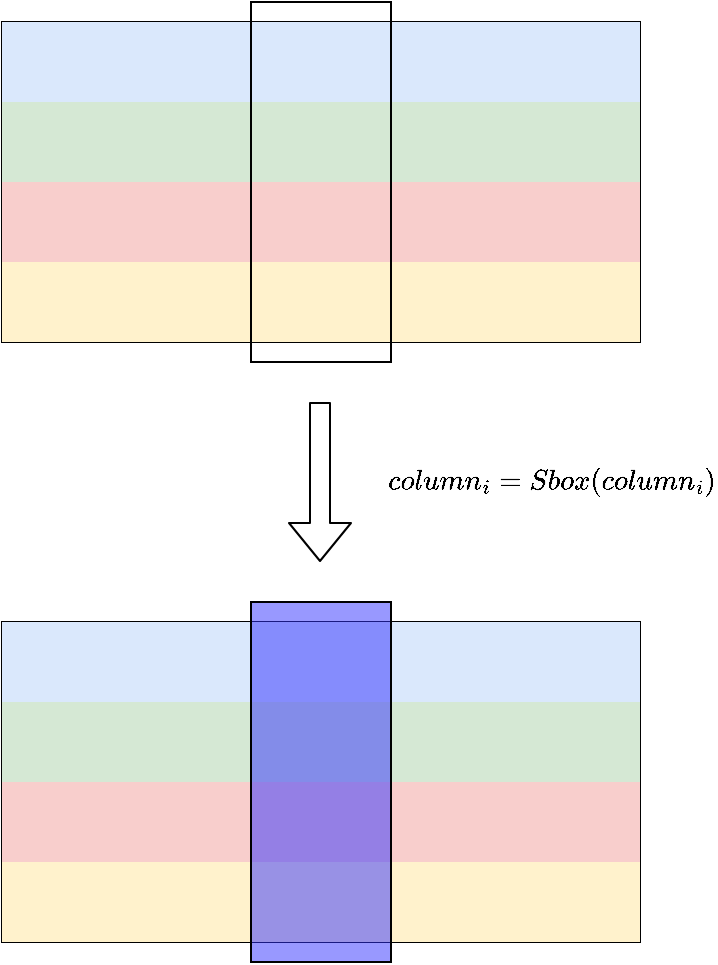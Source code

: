 <mxfile version="13.9.6" type="github"><diagram id="hZDSW_HOKCULCPWgvv6r" name="Page-1"><mxGraphModel dx="1354" dy="783" grid="1" gridSize="10" guides="1" tooltips="1" connect="1" arrows="1" fold="1" page="1" pageScale="1" pageWidth="850" pageHeight="1400" math="1" shadow="0"><root><mxCell id="0"/><mxCell id="1" parent="0"/><mxCell id="525DgajzJBLlcjMBCuLn-1" value="" style="shape=table;html=1;whiteSpace=wrap;startSize=0;container=1;collapsible=0;childLayout=tableLayout;" parent="1" vertex="1"><mxGeometry x="240" y="180" width="319" height="160" as="geometry"/></mxCell><mxCell id="525DgajzJBLlcjMBCuLn-38" style="shape=partialRectangle;html=1;whiteSpace=wrap;collapsible=0;dropTarget=0;pointerEvents=0;fillColor=none;top=0;left=0;bottom=0;right=0;points=[[0,0.5],[1,0.5]];portConstraint=eastwest;" parent="525DgajzJBLlcjMBCuLn-1" vertex="1"><mxGeometry width="319" height="40" as="geometry"/></mxCell><mxCell id="525DgajzJBLlcjMBCuLn-66" style="shape=partialRectangle;html=1;whiteSpace=wrap;connectable=0;fillColor=#dae8fc;top=0;left=0;bottom=0;right=0;overflow=hidden;strokeColor=#6c8ebf;" parent="525DgajzJBLlcjMBCuLn-38" vertex="1"><mxGeometry width="46" height="40" as="geometry"/></mxCell><mxCell id="525DgajzJBLlcjMBCuLn-62" style="shape=partialRectangle;html=1;whiteSpace=wrap;connectable=0;fillColor=#dae8fc;top=0;left=0;bottom=0;right=0;overflow=hidden;strokeColor=#6c8ebf;" parent="525DgajzJBLlcjMBCuLn-38" vertex="1"><mxGeometry x="46" width="45" height="40" as="geometry"/></mxCell><mxCell id="525DgajzJBLlcjMBCuLn-58" style="shape=partialRectangle;html=1;whiteSpace=wrap;connectable=0;fillColor=#dae8fc;top=0;left=0;bottom=0;right=0;overflow=hidden;strokeColor=#6c8ebf;" parent="525DgajzJBLlcjMBCuLn-38" vertex="1"><mxGeometry x="91" width="46" height="40" as="geometry"/></mxCell><mxCell id="525DgajzJBLlcjMBCuLn-54" style="shape=partialRectangle;html=1;whiteSpace=wrap;connectable=0;fillColor=#dae8fc;top=0;left=0;bottom=0;right=0;overflow=hidden;strokeColor=#6c8ebf;" parent="525DgajzJBLlcjMBCuLn-38" vertex="1"><mxGeometry x="137" width="46" height="40" as="geometry"/></mxCell><mxCell id="525DgajzJBLlcjMBCuLn-50" style="shape=partialRectangle;html=1;whiteSpace=wrap;connectable=0;fillColor=#dae8fc;top=0;left=0;bottom=0;right=0;overflow=hidden;strokeColor=#6c8ebf;" parent="525DgajzJBLlcjMBCuLn-38" vertex="1"><mxGeometry x="183" width="45" height="40" as="geometry"/></mxCell><mxCell id="525DgajzJBLlcjMBCuLn-39" style="shape=partialRectangle;html=1;whiteSpace=wrap;connectable=0;fillColor=#dae8fc;top=0;left=0;bottom=0;right=0;overflow=hidden;strokeColor=#6c8ebf;" parent="525DgajzJBLlcjMBCuLn-38" vertex="1"><mxGeometry x="228" width="46" height="40" as="geometry"/></mxCell><mxCell id="525DgajzJBLlcjMBCuLn-40" style="shape=partialRectangle;html=1;whiteSpace=wrap;connectable=0;fillColor=#dae8fc;top=0;left=0;bottom=0;right=0;overflow=hidden;strokeColor=#6c8ebf;" parent="525DgajzJBLlcjMBCuLn-38" vertex="1"><mxGeometry x="274" width="45" height="40" as="geometry"/></mxCell><mxCell id="525DgajzJBLlcjMBCuLn-2" value="" style="shape=partialRectangle;html=1;whiteSpace=wrap;collapsible=0;dropTarget=0;pointerEvents=0;fillColor=none;top=0;left=0;bottom=0;right=0;points=[[0,0.5],[1,0.5]];portConstraint=eastwest;" parent="525DgajzJBLlcjMBCuLn-1" vertex="1"><mxGeometry y="40" width="319" height="40" as="geometry"/></mxCell><mxCell id="525DgajzJBLlcjMBCuLn-67" style="shape=partialRectangle;html=1;whiteSpace=wrap;connectable=0;fillColor=#d5e8d4;top=0;left=0;bottom=0;right=0;overflow=hidden;strokeColor=#82b366;" parent="525DgajzJBLlcjMBCuLn-2" vertex="1"><mxGeometry width="46" height="40" as="geometry"/></mxCell><mxCell id="525DgajzJBLlcjMBCuLn-63" style="shape=partialRectangle;html=1;whiteSpace=wrap;connectable=0;fillColor=#d5e8d4;top=0;left=0;bottom=0;right=0;overflow=hidden;strokeColor=#82b366;" parent="525DgajzJBLlcjMBCuLn-2" vertex="1"><mxGeometry x="46" width="45" height="40" as="geometry"/></mxCell><mxCell id="525DgajzJBLlcjMBCuLn-59" style="shape=partialRectangle;html=1;whiteSpace=wrap;connectable=0;fillColor=#d5e8d4;top=0;left=0;bottom=0;right=0;overflow=hidden;strokeColor=#82b366;" parent="525DgajzJBLlcjMBCuLn-2" vertex="1"><mxGeometry x="91" width="46" height="40" as="geometry"/></mxCell><mxCell id="525DgajzJBLlcjMBCuLn-55" style="shape=partialRectangle;html=1;whiteSpace=wrap;connectable=0;fillColor=#d5e8d4;top=0;left=0;bottom=0;right=0;overflow=hidden;strokeColor=#82b366;" parent="525DgajzJBLlcjMBCuLn-2" vertex="1"><mxGeometry x="137" width="46" height="40" as="geometry"/></mxCell><mxCell id="525DgajzJBLlcjMBCuLn-51" style="shape=partialRectangle;html=1;whiteSpace=wrap;connectable=0;fillColor=#d5e8d4;top=0;left=0;bottom=0;right=0;overflow=hidden;strokeColor=#82b366;" parent="525DgajzJBLlcjMBCuLn-2" vertex="1"><mxGeometry x="183" width="45" height="40" as="geometry"/></mxCell><mxCell id="525DgajzJBLlcjMBCuLn-35" style="shape=partialRectangle;html=1;whiteSpace=wrap;connectable=0;fillColor=#d5e8d4;top=0;left=0;bottom=0;right=0;overflow=hidden;strokeColor=#82b366;" parent="525DgajzJBLlcjMBCuLn-2" vertex="1"><mxGeometry x="228" width="46" height="40" as="geometry"/></mxCell><mxCell id="525DgajzJBLlcjMBCuLn-32" style="shape=partialRectangle;html=1;whiteSpace=wrap;connectable=0;fillColor=#d5e8d4;top=0;left=0;bottom=0;right=0;overflow=hidden;strokeColor=#82b366;" parent="525DgajzJBLlcjMBCuLn-2" vertex="1"><mxGeometry x="274" width="45" height="40" as="geometry"/></mxCell><mxCell id="525DgajzJBLlcjMBCuLn-6" value="" style="shape=partialRectangle;html=1;whiteSpace=wrap;collapsible=0;dropTarget=0;pointerEvents=0;fillColor=none;top=0;left=0;bottom=0;right=0;points=[[0,0.5],[1,0.5]];portConstraint=eastwest;" parent="525DgajzJBLlcjMBCuLn-1" vertex="1"><mxGeometry y="80" width="319" height="40" as="geometry"/></mxCell><mxCell id="525DgajzJBLlcjMBCuLn-68" style="shape=partialRectangle;html=1;whiteSpace=wrap;connectable=0;fillColor=#f8cecc;top=0;left=0;bottom=0;right=0;overflow=hidden;strokeColor=#b85450;" parent="525DgajzJBLlcjMBCuLn-6" vertex="1"><mxGeometry width="46" height="40" as="geometry"/></mxCell><mxCell id="525DgajzJBLlcjMBCuLn-64" style="shape=partialRectangle;html=1;whiteSpace=wrap;connectable=0;fillColor=#f8cecc;top=0;left=0;bottom=0;right=0;overflow=hidden;strokeColor=#b85450;" parent="525DgajzJBLlcjMBCuLn-6" vertex="1"><mxGeometry x="46" width="45" height="40" as="geometry"/></mxCell><mxCell id="525DgajzJBLlcjMBCuLn-60" style="shape=partialRectangle;html=1;whiteSpace=wrap;connectable=0;fillColor=#f8cecc;top=0;left=0;bottom=0;right=0;overflow=hidden;strokeColor=#b85450;" parent="525DgajzJBLlcjMBCuLn-6" vertex="1"><mxGeometry x="91" width="46" height="40" as="geometry"/></mxCell><mxCell id="525DgajzJBLlcjMBCuLn-56" style="shape=partialRectangle;html=1;whiteSpace=wrap;connectable=0;fillColor=#f8cecc;top=0;left=0;bottom=0;right=0;overflow=hidden;strokeColor=#b85450;" parent="525DgajzJBLlcjMBCuLn-6" vertex="1"><mxGeometry x="137" width="46" height="40" as="geometry"/></mxCell><mxCell id="525DgajzJBLlcjMBCuLn-52" style="shape=partialRectangle;html=1;whiteSpace=wrap;connectable=0;fillColor=#f8cecc;top=0;left=0;bottom=0;right=0;overflow=hidden;strokeColor=#b85450;" parent="525DgajzJBLlcjMBCuLn-6" vertex="1"><mxGeometry x="183" width="45" height="40" as="geometry"/></mxCell><mxCell id="525DgajzJBLlcjMBCuLn-36" style="shape=partialRectangle;html=1;whiteSpace=wrap;connectable=0;fillColor=#f8cecc;top=0;left=0;bottom=0;right=0;overflow=hidden;strokeColor=#b85450;" parent="525DgajzJBLlcjMBCuLn-6" vertex="1"><mxGeometry x="228" width="46" height="40" as="geometry"/></mxCell><mxCell id="525DgajzJBLlcjMBCuLn-33" style="shape=partialRectangle;html=1;whiteSpace=wrap;connectable=0;fillColor=#f8cecc;top=0;left=0;bottom=0;right=0;overflow=hidden;strokeColor=#b85450;" parent="525DgajzJBLlcjMBCuLn-6" vertex="1"><mxGeometry x="274" width="45" height="40" as="geometry"/></mxCell><mxCell id="525DgajzJBLlcjMBCuLn-10" value="" style="shape=partialRectangle;html=1;whiteSpace=wrap;collapsible=0;dropTarget=0;pointerEvents=0;fillColor=none;top=0;left=0;bottom=0;right=0;points=[[0,0.5],[1,0.5]];portConstraint=eastwest;" parent="525DgajzJBLlcjMBCuLn-1" vertex="1"><mxGeometry y="120" width="319" height="40" as="geometry"/></mxCell><mxCell id="525DgajzJBLlcjMBCuLn-69" style="shape=partialRectangle;html=1;whiteSpace=wrap;connectable=0;fillColor=#fff2cc;top=0;left=0;bottom=0;right=0;overflow=hidden;strokeColor=#d6b656;" parent="525DgajzJBLlcjMBCuLn-10" vertex="1"><mxGeometry width="46" height="40" as="geometry"/></mxCell><mxCell id="525DgajzJBLlcjMBCuLn-65" style="shape=partialRectangle;html=1;whiteSpace=wrap;connectable=0;fillColor=#fff2cc;top=0;left=0;bottom=0;right=0;overflow=hidden;strokeColor=#d6b656;" parent="525DgajzJBLlcjMBCuLn-10" vertex="1"><mxGeometry x="46" width="45" height="40" as="geometry"/></mxCell><mxCell id="525DgajzJBLlcjMBCuLn-61" style="shape=partialRectangle;html=1;whiteSpace=wrap;connectable=0;fillColor=#fff2cc;top=0;left=0;bottom=0;right=0;overflow=hidden;strokeColor=#d6b656;" parent="525DgajzJBLlcjMBCuLn-10" vertex="1"><mxGeometry x="91" width="46" height="40" as="geometry"/></mxCell><mxCell id="525DgajzJBLlcjMBCuLn-57" style="shape=partialRectangle;html=1;whiteSpace=wrap;connectable=0;fillColor=#fff2cc;top=0;left=0;bottom=0;right=0;overflow=hidden;strokeColor=#d6b656;" parent="525DgajzJBLlcjMBCuLn-10" vertex="1"><mxGeometry x="137" width="46" height="40" as="geometry"/></mxCell><mxCell id="525DgajzJBLlcjMBCuLn-53" style="shape=partialRectangle;html=1;whiteSpace=wrap;connectable=0;fillColor=#fff2cc;top=0;left=0;bottom=0;right=0;overflow=hidden;strokeColor=#d6b656;" parent="525DgajzJBLlcjMBCuLn-10" vertex="1"><mxGeometry x="183" width="45" height="40" as="geometry"/></mxCell><mxCell id="525DgajzJBLlcjMBCuLn-37" style="shape=partialRectangle;html=1;whiteSpace=wrap;connectable=0;fillColor=#fff2cc;top=0;left=0;bottom=0;right=0;overflow=hidden;strokeColor=#d6b656;" parent="525DgajzJBLlcjMBCuLn-10" vertex="1"><mxGeometry x="228" width="46" height="40" as="geometry"/></mxCell><mxCell id="525DgajzJBLlcjMBCuLn-34" style="shape=partialRectangle;html=1;whiteSpace=wrap;connectable=0;fillColor=#fff2cc;top=0;left=0;bottom=0;right=0;overflow=hidden;strokeColor=#d6b656;" parent="525DgajzJBLlcjMBCuLn-10" vertex="1"><mxGeometry x="274" width="45" height="40" as="geometry"/></mxCell><mxCell id="J5WAtXnwcLz6z8mlhNNl-1" value="" style="rounded=0;whiteSpace=wrap;html=1;fillColor=none;" vertex="1" parent="1"><mxGeometry x="364.5" y="170" width="70" height="180" as="geometry"/></mxCell><mxCell id="J5WAtXnwcLz6z8mlhNNl-2" value="" style="shape=table;html=1;whiteSpace=wrap;startSize=0;container=1;collapsible=0;childLayout=tableLayout;" vertex="1" parent="1"><mxGeometry x="240" y="480" width="319" height="160" as="geometry"/></mxCell><mxCell id="J5WAtXnwcLz6z8mlhNNl-3" style="shape=partialRectangle;html=1;whiteSpace=wrap;collapsible=0;dropTarget=0;pointerEvents=0;fillColor=none;top=0;left=0;bottom=0;right=0;points=[[0,0.5],[1,0.5]];portConstraint=eastwest;" vertex="1" parent="J5WAtXnwcLz6z8mlhNNl-2"><mxGeometry width="319" height="40" as="geometry"/></mxCell><mxCell id="J5WAtXnwcLz6z8mlhNNl-4" style="shape=partialRectangle;html=1;whiteSpace=wrap;connectable=0;fillColor=#dae8fc;top=0;left=0;bottom=0;right=0;overflow=hidden;strokeColor=#6c8ebf;" vertex="1" parent="J5WAtXnwcLz6z8mlhNNl-3"><mxGeometry width="46" height="40" as="geometry"/></mxCell><mxCell id="J5WAtXnwcLz6z8mlhNNl-5" style="shape=partialRectangle;html=1;whiteSpace=wrap;connectable=0;fillColor=#dae8fc;top=0;left=0;bottom=0;right=0;overflow=hidden;strokeColor=#6c8ebf;" vertex="1" parent="J5WAtXnwcLz6z8mlhNNl-3"><mxGeometry x="46" width="45" height="40" as="geometry"/></mxCell><mxCell id="J5WAtXnwcLz6z8mlhNNl-6" style="shape=partialRectangle;html=1;whiteSpace=wrap;connectable=0;fillColor=#dae8fc;top=0;left=0;bottom=0;right=0;overflow=hidden;strokeColor=#6c8ebf;" vertex="1" parent="J5WAtXnwcLz6z8mlhNNl-3"><mxGeometry x="91" width="46" height="40" as="geometry"/></mxCell><mxCell id="J5WAtXnwcLz6z8mlhNNl-7" style="shape=partialRectangle;html=1;whiteSpace=wrap;connectable=0;fillColor=#dae8fc;top=0;left=0;bottom=0;right=0;overflow=hidden;strokeColor=#6c8ebf;" vertex="1" parent="J5WAtXnwcLz6z8mlhNNl-3"><mxGeometry x="137" width="46" height="40" as="geometry"/></mxCell><mxCell id="J5WAtXnwcLz6z8mlhNNl-8" style="shape=partialRectangle;html=1;whiteSpace=wrap;connectable=0;fillColor=#dae8fc;top=0;left=0;bottom=0;right=0;overflow=hidden;strokeColor=#6c8ebf;" vertex="1" parent="J5WAtXnwcLz6z8mlhNNl-3"><mxGeometry x="183" width="45" height="40" as="geometry"/></mxCell><mxCell id="J5WAtXnwcLz6z8mlhNNl-9" style="shape=partialRectangle;html=1;whiteSpace=wrap;connectable=0;fillColor=#dae8fc;top=0;left=0;bottom=0;right=0;overflow=hidden;strokeColor=#6c8ebf;" vertex="1" parent="J5WAtXnwcLz6z8mlhNNl-3"><mxGeometry x="228" width="46" height="40" as="geometry"/></mxCell><mxCell id="J5WAtXnwcLz6z8mlhNNl-10" style="shape=partialRectangle;html=1;whiteSpace=wrap;connectable=0;fillColor=#dae8fc;top=0;left=0;bottom=0;right=0;overflow=hidden;strokeColor=#6c8ebf;" vertex="1" parent="J5WAtXnwcLz6z8mlhNNl-3"><mxGeometry x="274" width="45" height="40" as="geometry"/></mxCell><mxCell id="J5WAtXnwcLz6z8mlhNNl-11" value="" style="shape=partialRectangle;html=1;whiteSpace=wrap;collapsible=0;dropTarget=0;pointerEvents=0;fillColor=none;top=0;left=0;bottom=0;right=0;points=[[0,0.5],[1,0.5]];portConstraint=eastwest;" vertex="1" parent="J5WAtXnwcLz6z8mlhNNl-2"><mxGeometry y="40" width="319" height="40" as="geometry"/></mxCell><mxCell id="J5WAtXnwcLz6z8mlhNNl-12" style="shape=partialRectangle;html=1;whiteSpace=wrap;connectable=0;fillColor=#d5e8d4;top=0;left=0;bottom=0;right=0;overflow=hidden;strokeColor=#82b366;" vertex="1" parent="J5WAtXnwcLz6z8mlhNNl-11"><mxGeometry width="46" height="40" as="geometry"/></mxCell><mxCell id="J5WAtXnwcLz6z8mlhNNl-13" style="shape=partialRectangle;html=1;whiteSpace=wrap;connectable=0;fillColor=#d5e8d4;top=0;left=0;bottom=0;right=0;overflow=hidden;strokeColor=#82b366;" vertex="1" parent="J5WAtXnwcLz6z8mlhNNl-11"><mxGeometry x="46" width="45" height="40" as="geometry"/></mxCell><mxCell id="J5WAtXnwcLz6z8mlhNNl-14" style="shape=partialRectangle;html=1;whiteSpace=wrap;connectable=0;fillColor=#d5e8d4;top=0;left=0;bottom=0;right=0;overflow=hidden;strokeColor=#82b366;" vertex="1" parent="J5WAtXnwcLz6z8mlhNNl-11"><mxGeometry x="91" width="46" height="40" as="geometry"/></mxCell><mxCell id="J5WAtXnwcLz6z8mlhNNl-15" style="shape=partialRectangle;html=1;whiteSpace=wrap;connectable=0;fillColor=#d5e8d4;top=0;left=0;bottom=0;right=0;overflow=hidden;strokeColor=#82b366;" vertex="1" parent="J5WAtXnwcLz6z8mlhNNl-11"><mxGeometry x="137" width="46" height="40" as="geometry"/></mxCell><mxCell id="J5WAtXnwcLz6z8mlhNNl-16" style="shape=partialRectangle;html=1;whiteSpace=wrap;connectable=0;fillColor=#d5e8d4;top=0;left=0;bottom=0;right=0;overflow=hidden;strokeColor=#82b366;" vertex="1" parent="J5WAtXnwcLz6z8mlhNNl-11"><mxGeometry x="183" width="45" height="40" as="geometry"/></mxCell><mxCell id="J5WAtXnwcLz6z8mlhNNl-17" style="shape=partialRectangle;html=1;whiteSpace=wrap;connectable=0;fillColor=#d5e8d4;top=0;left=0;bottom=0;right=0;overflow=hidden;strokeColor=#82b366;" vertex="1" parent="J5WAtXnwcLz6z8mlhNNl-11"><mxGeometry x="228" width="46" height="40" as="geometry"/></mxCell><mxCell id="J5WAtXnwcLz6z8mlhNNl-18" style="shape=partialRectangle;html=1;whiteSpace=wrap;connectable=0;fillColor=#d5e8d4;top=0;left=0;bottom=0;right=0;overflow=hidden;strokeColor=#82b366;" vertex="1" parent="J5WAtXnwcLz6z8mlhNNl-11"><mxGeometry x="274" width="45" height="40" as="geometry"/></mxCell><mxCell id="J5WAtXnwcLz6z8mlhNNl-19" value="" style="shape=partialRectangle;html=1;whiteSpace=wrap;collapsible=0;dropTarget=0;pointerEvents=0;fillColor=none;top=0;left=0;bottom=0;right=0;points=[[0,0.5],[1,0.5]];portConstraint=eastwest;" vertex="1" parent="J5WAtXnwcLz6z8mlhNNl-2"><mxGeometry y="80" width="319" height="40" as="geometry"/></mxCell><mxCell id="J5WAtXnwcLz6z8mlhNNl-20" style="shape=partialRectangle;html=1;whiteSpace=wrap;connectable=0;fillColor=#f8cecc;top=0;left=0;bottom=0;right=0;overflow=hidden;strokeColor=#b85450;" vertex="1" parent="J5WAtXnwcLz6z8mlhNNl-19"><mxGeometry width="46" height="40" as="geometry"/></mxCell><mxCell id="J5WAtXnwcLz6z8mlhNNl-21" style="shape=partialRectangle;html=1;whiteSpace=wrap;connectable=0;fillColor=#f8cecc;top=0;left=0;bottom=0;right=0;overflow=hidden;strokeColor=#b85450;" vertex="1" parent="J5WAtXnwcLz6z8mlhNNl-19"><mxGeometry x="46" width="45" height="40" as="geometry"/></mxCell><mxCell id="J5WAtXnwcLz6z8mlhNNl-22" style="shape=partialRectangle;html=1;whiteSpace=wrap;connectable=0;fillColor=#f8cecc;top=0;left=0;bottom=0;right=0;overflow=hidden;strokeColor=#b85450;" vertex="1" parent="J5WAtXnwcLz6z8mlhNNl-19"><mxGeometry x="91" width="46" height="40" as="geometry"/></mxCell><mxCell id="J5WAtXnwcLz6z8mlhNNl-23" style="shape=partialRectangle;html=1;whiteSpace=wrap;connectable=0;fillColor=#f8cecc;top=0;left=0;bottom=0;right=0;overflow=hidden;strokeColor=#b85450;" vertex="1" parent="J5WAtXnwcLz6z8mlhNNl-19"><mxGeometry x="137" width="46" height="40" as="geometry"/></mxCell><mxCell id="J5WAtXnwcLz6z8mlhNNl-24" style="shape=partialRectangle;html=1;whiteSpace=wrap;connectable=0;fillColor=#f8cecc;top=0;left=0;bottom=0;right=0;overflow=hidden;strokeColor=#b85450;" vertex="1" parent="J5WAtXnwcLz6z8mlhNNl-19"><mxGeometry x="183" width="45" height="40" as="geometry"/></mxCell><mxCell id="J5WAtXnwcLz6z8mlhNNl-25" style="shape=partialRectangle;html=1;whiteSpace=wrap;connectable=0;fillColor=#f8cecc;top=0;left=0;bottom=0;right=0;overflow=hidden;strokeColor=#b85450;" vertex="1" parent="J5WAtXnwcLz6z8mlhNNl-19"><mxGeometry x="228" width="46" height="40" as="geometry"/></mxCell><mxCell id="J5WAtXnwcLz6z8mlhNNl-26" style="shape=partialRectangle;html=1;whiteSpace=wrap;connectable=0;fillColor=#f8cecc;top=0;left=0;bottom=0;right=0;overflow=hidden;strokeColor=#b85450;" vertex="1" parent="J5WAtXnwcLz6z8mlhNNl-19"><mxGeometry x="274" width="45" height="40" as="geometry"/></mxCell><mxCell id="J5WAtXnwcLz6z8mlhNNl-27" value="" style="shape=partialRectangle;html=1;whiteSpace=wrap;collapsible=0;dropTarget=0;pointerEvents=0;fillColor=none;top=0;left=0;bottom=0;right=0;points=[[0,0.5],[1,0.5]];portConstraint=eastwest;" vertex="1" parent="J5WAtXnwcLz6z8mlhNNl-2"><mxGeometry y="120" width="319" height="40" as="geometry"/></mxCell><mxCell id="J5WAtXnwcLz6z8mlhNNl-28" style="shape=partialRectangle;html=1;whiteSpace=wrap;connectable=0;fillColor=#fff2cc;top=0;left=0;bottom=0;right=0;overflow=hidden;strokeColor=#d6b656;" vertex="1" parent="J5WAtXnwcLz6z8mlhNNl-27"><mxGeometry width="46" height="40" as="geometry"/></mxCell><mxCell id="J5WAtXnwcLz6z8mlhNNl-29" style="shape=partialRectangle;html=1;whiteSpace=wrap;connectable=0;fillColor=#fff2cc;top=0;left=0;bottom=0;right=0;overflow=hidden;strokeColor=#d6b656;" vertex="1" parent="J5WAtXnwcLz6z8mlhNNl-27"><mxGeometry x="46" width="45" height="40" as="geometry"/></mxCell><mxCell id="J5WAtXnwcLz6z8mlhNNl-30" style="shape=partialRectangle;html=1;whiteSpace=wrap;connectable=0;fillColor=#fff2cc;top=0;left=0;bottom=0;right=0;overflow=hidden;strokeColor=#d6b656;" vertex="1" parent="J5WAtXnwcLz6z8mlhNNl-27"><mxGeometry x="91" width="46" height="40" as="geometry"/></mxCell><mxCell id="J5WAtXnwcLz6z8mlhNNl-31" style="shape=partialRectangle;html=1;whiteSpace=wrap;connectable=0;fillColor=#fff2cc;top=0;left=0;bottom=0;right=0;overflow=hidden;strokeColor=#d6b656;" vertex="1" parent="J5WAtXnwcLz6z8mlhNNl-27"><mxGeometry x="137" width="46" height="40" as="geometry"/></mxCell><mxCell id="J5WAtXnwcLz6z8mlhNNl-32" style="shape=partialRectangle;html=1;whiteSpace=wrap;connectable=0;fillColor=#fff2cc;top=0;left=0;bottom=0;right=0;overflow=hidden;strokeColor=#d6b656;" vertex="1" parent="J5WAtXnwcLz6z8mlhNNl-27"><mxGeometry x="183" width="45" height="40" as="geometry"/></mxCell><mxCell id="J5WAtXnwcLz6z8mlhNNl-33" style="shape=partialRectangle;html=1;whiteSpace=wrap;connectable=0;fillColor=#fff2cc;top=0;left=0;bottom=0;right=0;overflow=hidden;strokeColor=#d6b656;" vertex="1" parent="J5WAtXnwcLz6z8mlhNNl-27"><mxGeometry x="228" width="46" height="40" as="geometry"/></mxCell><mxCell id="J5WAtXnwcLz6z8mlhNNl-34" style="shape=partialRectangle;html=1;whiteSpace=wrap;connectable=0;fillColor=#fff2cc;top=0;left=0;bottom=0;right=0;overflow=hidden;strokeColor=#d6b656;" vertex="1" parent="J5WAtXnwcLz6z8mlhNNl-27"><mxGeometry x="274" width="45" height="40" as="geometry"/></mxCell><mxCell id="J5WAtXnwcLz6z8mlhNNl-35" value="" style="rounded=0;whiteSpace=wrap;html=1;fillOpacity=50;fillColor=#3333FF;" vertex="1" parent="1"><mxGeometry x="364.5" y="470" width="70" height="180" as="geometry"/></mxCell><mxCell id="J5WAtXnwcLz6z8mlhNNl-36" value="" style="shape=flexArrow;endArrow=classic;html=1;" edge="1" parent="1"><mxGeometry width="50" height="50" relative="1" as="geometry"><mxPoint x="399" y="370" as="sourcePoint"/><mxPoint x="399" y="450" as="targetPoint"/></mxGeometry></mxCell><mxCell id="J5WAtXnwcLz6z8mlhNNl-37" value="$$column_i=Sbox(column_i)$$" style="text;html=1;strokeColor=none;fillColor=none;align=center;verticalAlign=middle;whiteSpace=wrap;rounded=0;" vertex="1" parent="1"><mxGeometry x="434.5" y="400" width="160" height="20" as="geometry"/></mxCell></root></mxGraphModel></diagram></mxfile>